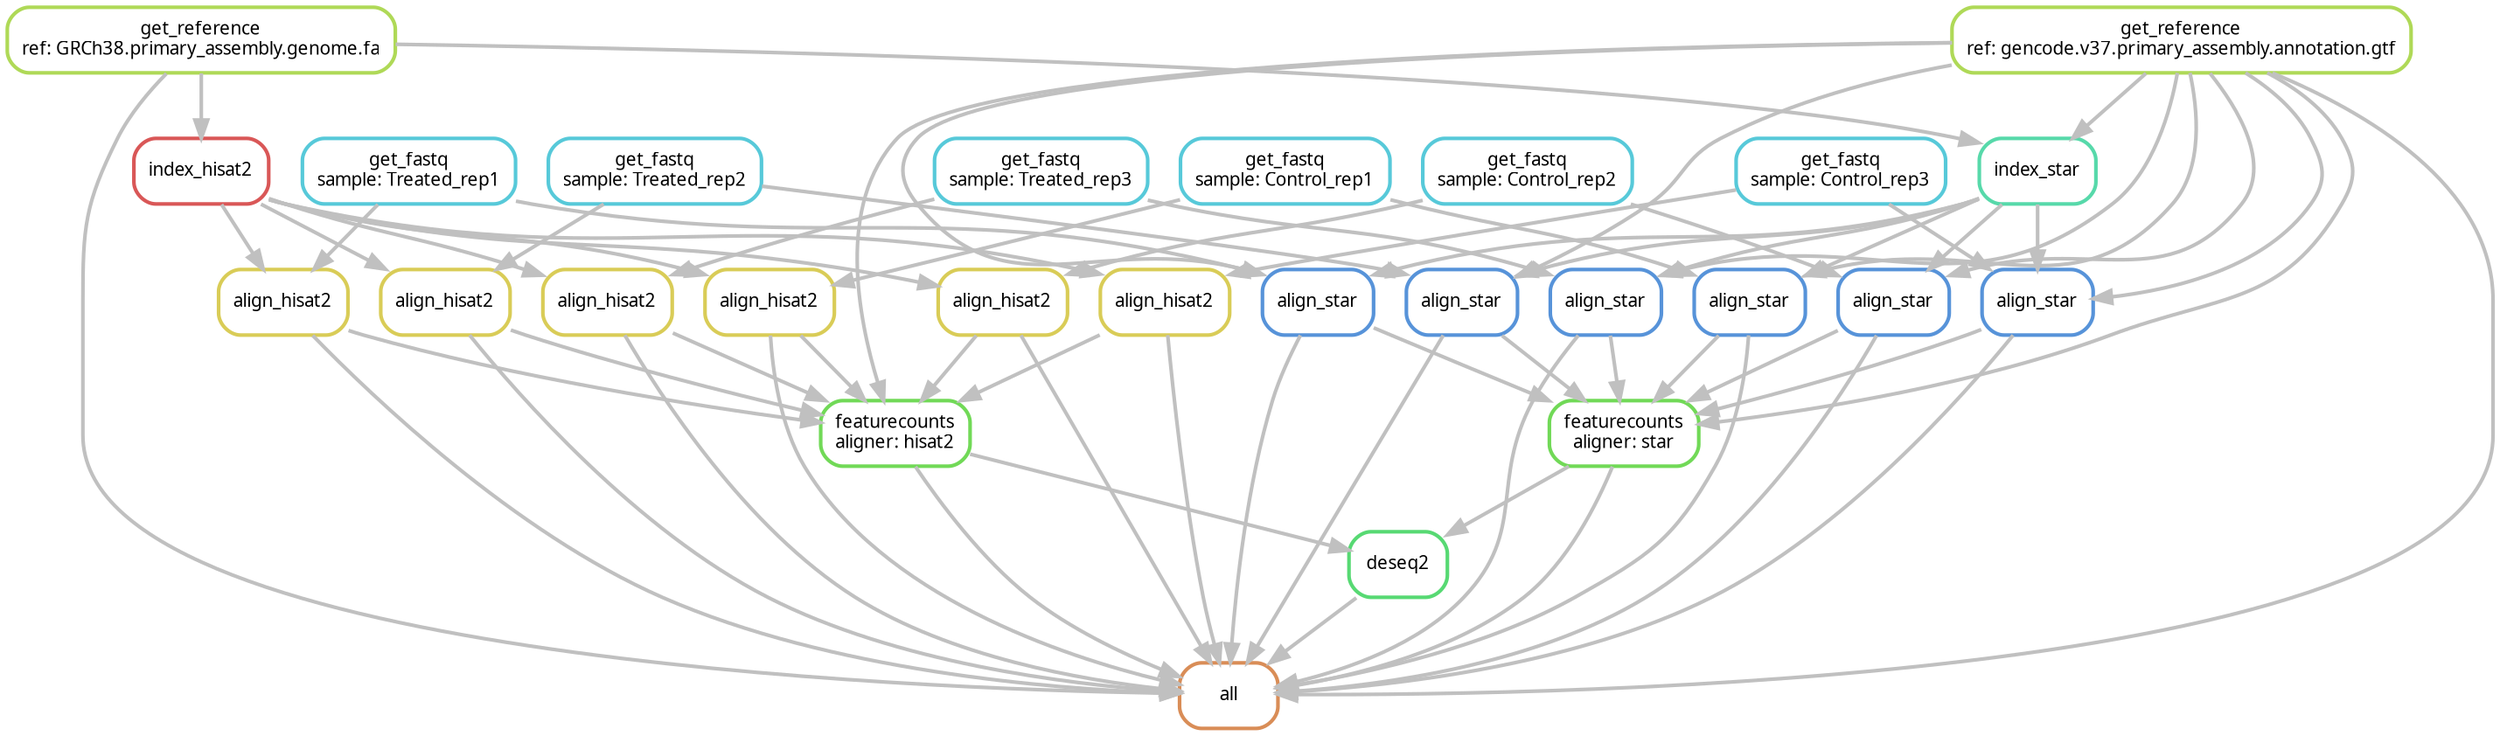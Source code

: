 digraph snakemake_dag {
    graph[bgcolor=white, margin=0];
    node[shape=box, style=rounded, fontname=sans,                 fontsize=10, penwidth=2];
    edge[penwidth=2, color=grey];
	0[label = "all", color = "0.07 0.6 0.85", style="rounded"];
	1[label = "get_reference\nref: GRCh38.primary_assembly.genome.fa", color = "0.22 0.6 0.85", style="rounded"];
	2[label = "get_reference\nref: gencode.v37.primary_assembly.annotation.gtf", color = "0.22 0.6 0.85", style="rounded"];
	3[label = "align_hisat2", color = "0.15 0.6 0.85", style="rounded"];
	4[label = "get_fastq\nsample: Treated_rep1", color = "0.52 0.6 0.85", style="rounded"];
	5[label = "index_hisat2", color = "0.00 0.6 0.85", style="rounded"];
	6[label = "align_hisat2", color = "0.15 0.6 0.85", style="rounded"];
	7[label = "get_fastq\nsample: Treated_rep2", color = "0.52 0.6 0.85", style="rounded"];
	8[label = "align_hisat2", color = "0.15 0.6 0.85", style="rounded"];
	9[label = "get_fastq\nsample: Treated_rep3", color = "0.52 0.6 0.85", style="rounded"];
	10[label = "align_hisat2", color = "0.15 0.6 0.85", style="rounded"];
	11[label = "get_fastq\nsample: Control_rep1", color = "0.52 0.6 0.85", style="rounded"];
	12[label = "align_hisat2", color = "0.15 0.6 0.85", style="rounded"];
	13[label = "get_fastq\nsample: Control_rep2", color = "0.52 0.6 0.85", style="rounded"];
	14[label = "align_hisat2", color = "0.15 0.6 0.85", style="rounded"];
	15[label = "get_fastq\nsample: Control_rep3", color = "0.52 0.6 0.85", style="rounded"];
	16[label = "align_star", color = "0.59 0.6 0.85", style="rounded"];
	17[label = "index_star", color = "0.44 0.6 0.85", style="rounded"];
	18[label = "align_star", color = "0.59 0.6 0.85", style="rounded"];
	19[label = "align_star", color = "0.59 0.6 0.85", style="rounded"];
	20[label = "align_star", color = "0.59 0.6 0.85", style="rounded"];
	21[label = "align_star", color = "0.59 0.6 0.85", style="rounded"];
	22[label = "align_star", color = "0.59 0.6 0.85", style="rounded"];
	23[label = "featurecounts\naligner: hisat2", color = "0.30 0.6 0.85", style="rounded"];
	24[label = "featurecounts\naligner: star", color = "0.30 0.6 0.85", style="rounded"];
	25[label = "deseq2", color = "0.37 0.6 0.85", style="rounded"];
	1 -> 0
	2 -> 0
	3 -> 0
	6 -> 0
	8 -> 0
	10 -> 0
	12 -> 0
	14 -> 0
	16 -> 0
	18 -> 0
	19 -> 0
	20 -> 0
	21 -> 0
	22 -> 0
	23 -> 0
	24 -> 0
	25 -> 0
	4 -> 3
	5 -> 3
	1 -> 5
	7 -> 6
	5 -> 6
	9 -> 8
	5 -> 8
	11 -> 10
	5 -> 10
	13 -> 12
	5 -> 12
	15 -> 14
	5 -> 14
	2 -> 16
	4 -> 16
	17 -> 16
	1 -> 17
	2 -> 17
	2 -> 18
	7 -> 18
	17 -> 18
	2 -> 19
	9 -> 19
	17 -> 19
	2 -> 20
	11 -> 20
	17 -> 20
	2 -> 21
	13 -> 21
	17 -> 21
	2 -> 22
	15 -> 22
	17 -> 22
	3 -> 23
	6 -> 23
	8 -> 23
	10 -> 23
	12 -> 23
	14 -> 23
	2 -> 23
	16 -> 24
	18 -> 24
	19 -> 24
	20 -> 24
	21 -> 24
	22 -> 24
	2 -> 24
	23 -> 25
	24 -> 25
}            
